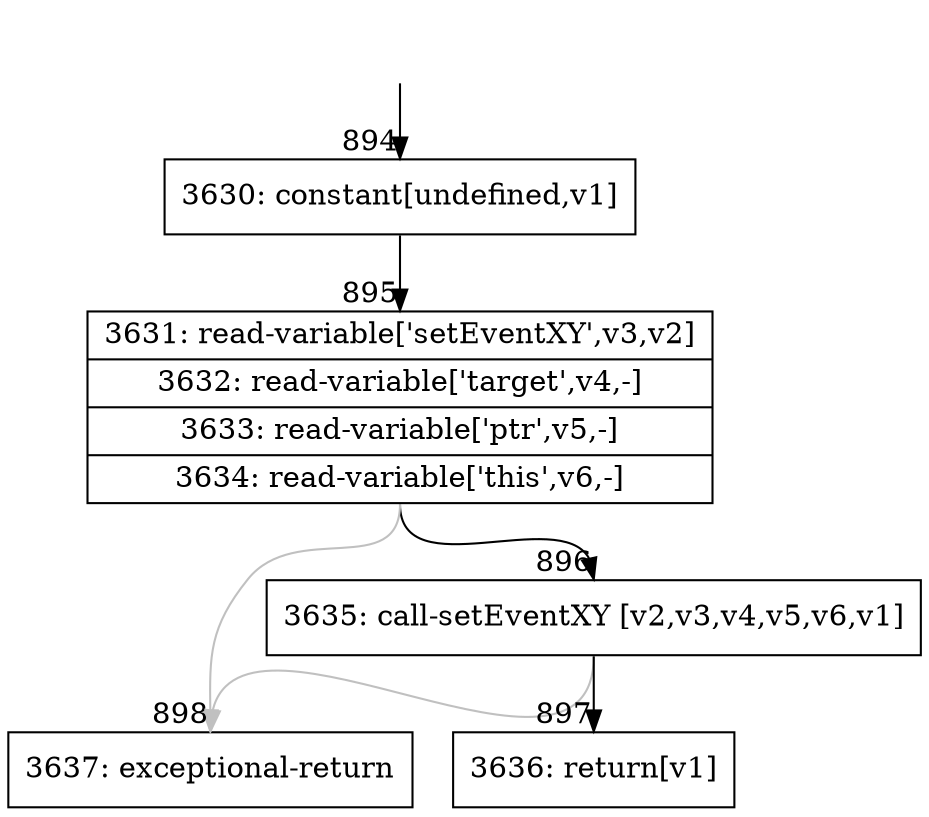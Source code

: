 digraph {
rankdir="TD"
BB_entry64[shape=none,label=""];
BB_entry64 -> BB894 [tailport=s, headport=n, headlabel="    894"]
BB894 [shape=record label="{3630: constant[undefined,v1]}" ] 
BB894 -> BB895 [tailport=s, headport=n, headlabel="      895"]
BB895 [shape=record label="{3631: read-variable['setEventXY',v3,v2]|3632: read-variable['target',v4,-]|3633: read-variable['ptr',v5,-]|3634: read-variable['this',v6,-]}" ] 
BB895 -> BB896 [tailport=s, headport=n, headlabel="      896"]
BB895 -> BB898 [tailport=s, headport=n, color=gray, headlabel="      898"]
BB896 [shape=record label="{3635: call-setEventXY [v2,v3,v4,v5,v6,v1]}" ] 
BB896 -> BB897 [tailport=s, headport=n, headlabel="      897"]
BB896 -> BB898 [tailport=s, headport=n, color=gray]
BB897 [shape=record label="{3636: return[v1]}" ] 
BB898 [shape=record label="{3637: exceptional-return}" ] 
//#$~ 1325
}
